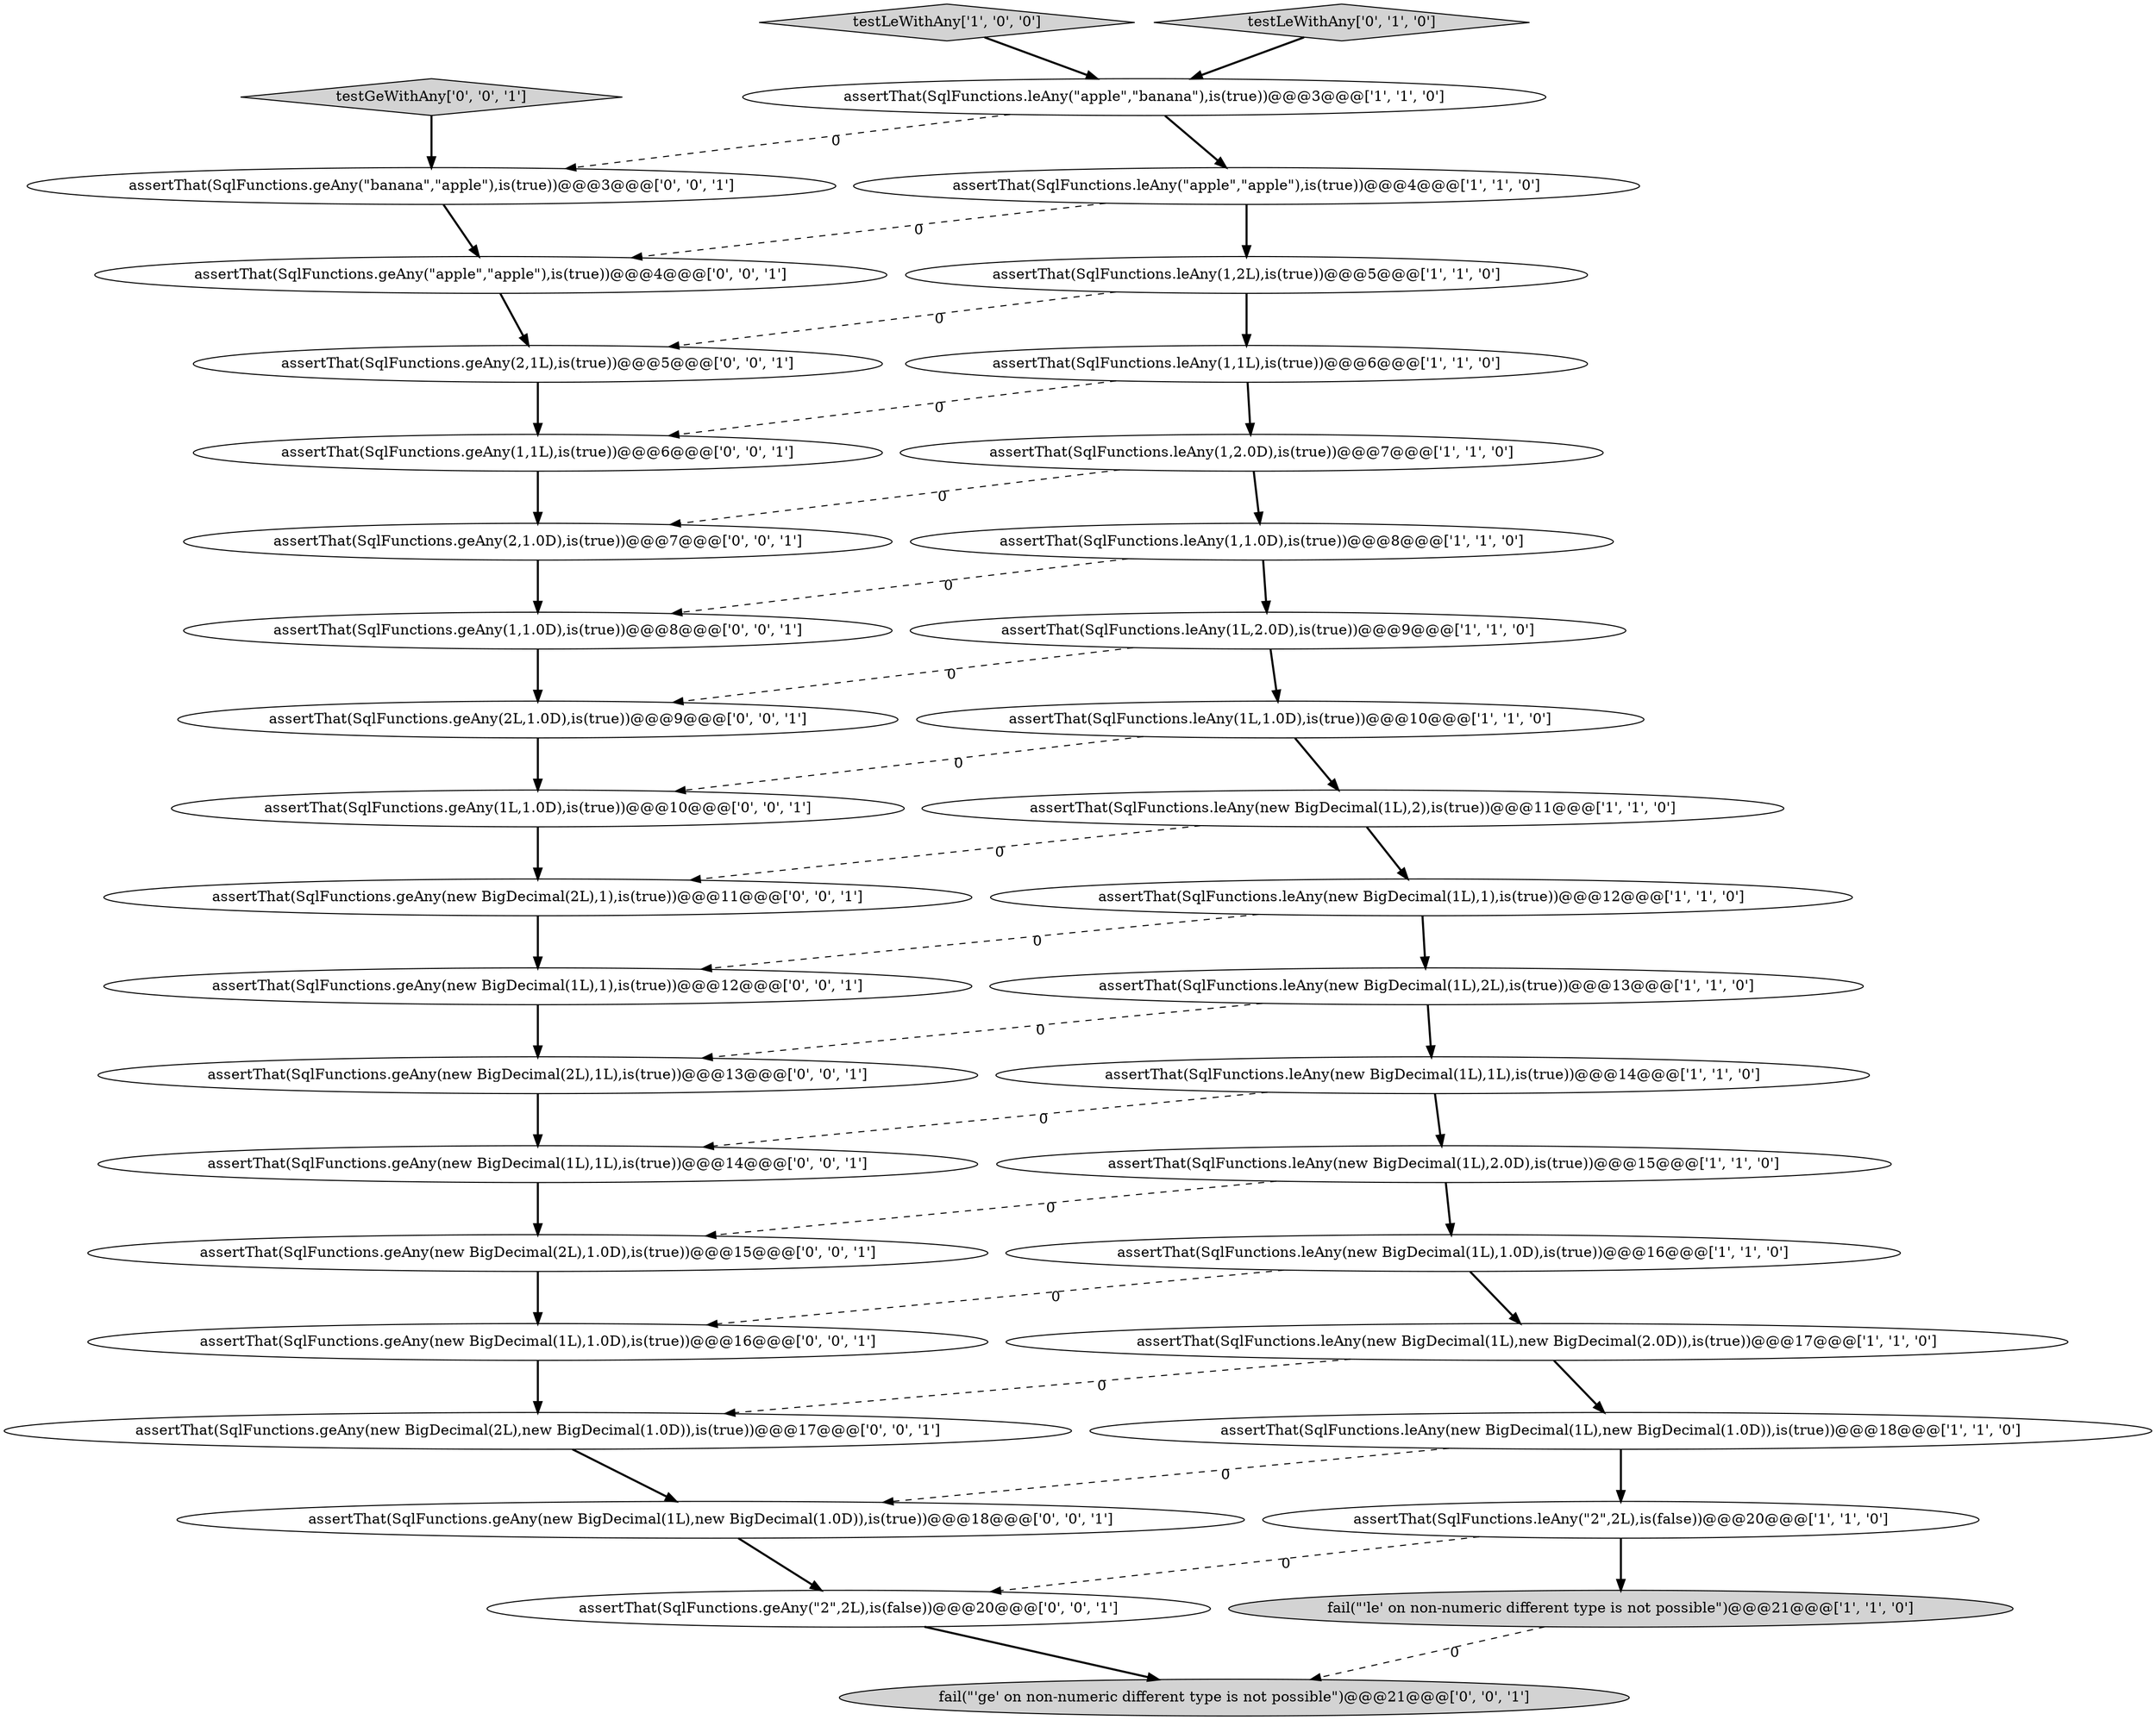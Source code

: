digraph {
35 [style = filled, label = "assertThat(SqlFunctions.geAny(new BigDecimal(1L),1.0D),is(true))@@@16@@@['0', '0', '1']", fillcolor = white, shape = ellipse image = "AAA0AAABBB3BBB"];
12 [style = filled, label = "fail(\"'le' on non-numeric different type is not possible\")@@@21@@@['1', '1', '0']", fillcolor = lightgray, shape = ellipse image = "AAA0AAABBB1BBB"];
0 [style = filled, label = "assertThat(SqlFunctions.leAny(1L,1.0D),is(true))@@@10@@@['1', '1', '0']", fillcolor = white, shape = ellipse image = "AAA0AAABBB1BBB"];
5 [style = filled, label = "assertThat(SqlFunctions.leAny(new BigDecimal(1L),new BigDecimal(1.0D)),is(true))@@@18@@@['1', '1', '0']", fillcolor = white, shape = ellipse image = "AAA0AAABBB1BBB"];
1 [style = filled, label = "assertThat(SqlFunctions.leAny(\"2\",2L),is(false))@@@20@@@['1', '1', '0']", fillcolor = white, shape = ellipse image = "AAA0AAABBB1BBB"];
29 [style = filled, label = "assertThat(SqlFunctions.geAny(new BigDecimal(2L),1.0D),is(true))@@@15@@@['0', '0', '1']", fillcolor = white, shape = ellipse image = "AAA0AAABBB3BBB"];
10 [style = filled, label = "testLeWithAny['1', '0', '0']", fillcolor = lightgray, shape = diamond image = "AAA0AAABBB1BBB"];
33 [style = filled, label = "assertThat(SqlFunctions.geAny(new BigDecimal(2L),1),is(true))@@@11@@@['0', '0', '1']", fillcolor = white, shape = ellipse image = "AAA0AAABBB3BBB"];
2 [style = filled, label = "assertThat(SqlFunctions.leAny(new BigDecimal(1L),2.0D),is(true))@@@15@@@['1', '1', '0']", fillcolor = white, shape = ellipse image = "AAA0AAABBB1BBB"];
24 [style = filled, label = "assertThat(SqlFunctions.geAny(\"banana\",\"apple\"),is(true))@@@3@@@['0', '0', '1']", fillcolor = white, shape = ellipse image = "AAA0AAABBB3BBB"];
19 [style = filled, label = "testLeWithAny['0', '1', '0']", fillcolor = lightgray, shape = diamond image = "AAA0AAABBB2BBB"];
8 [style = filled, label = "assertThat(SqlFunctions.leAny(new BigDecimal(1L),1L),is(true))@@@14@@@['1', '1', '0']", fillcolor = white, shape = ellipse image = "AAA0AAABBB1BBB"];
23 [style = filled, label = "assertThat(SqlFunctions.geAny(\"2\",2L),is(false))@@@20@@@['0', '0', '1']", fillcolor = white, shape = ellipse image = "AAA0AAABBB3BBB"];
32 [style = filled, label = "assertThat(SqlFunctions.geAny(2,1L),is(true))@@@5@@@['0', '0', '1']", fillcolor = white, shape = ellipse image = "AAA0AAABBB3BBB"];
20 [style = filled, label = "assertThat(SqlFunctions.geAny(new BigDecimal(2L),new BigDecimal(1.0D)),is(true))@@@17@@@['0', '0', '1']", fillcolor = white, shape = ellipse image = "AAA0AAABBB3BBB"];
28 [style = filled, label = "assertThat(SqlFunctions.geAny(new BigDecimal(1L),1L),is(true))@@@14@@@['0', '0', '1']", fillcolor = white, shape = ellipse image = "AAA0AAABBB3BBB"];
14 [style = filled, label = "assertThat(SqlFunctions.leAny(new BigDecimal(1L),2),is(true))@@@11@@@['1', '1', '0']", fillcolor = white, shape = ellipse image = "AAA0AAABBB1BBB"];
11 [style = filled, label = "assertThat(SqlFunctions.leAny(new BigDecimal(1L),2L),is(true))@@@13@@@['1', '1', '0']", fillcolor = white, shape = ellipse image = "AAA0AAABBB1BBB"];
25 [style = filled, label = "assertThat(SqlFunctions.geAny(new BigDecimal(1L),new BigDecimal(1.0D)),is(true))@@@18@@@['0', '0', '1']", fillcolor = white, shape = ellipse image = "AAA0AAABBB3BBB"];
22 [style = filled, label = "assertThat(SqlFunctions.geAny(1L,1.0D),is(true))@@@10@@@['0', '0', '1']", fillcolor = white, shape = ellipse image = "AAA0AAABBB3BBB"];
7 [style = filled, label = "assertThat(SqlFunctions.leAny(new BigDecimal(1L),1),is(true))@@@12@@@['1', '1', '0']", fillcolor = white, shape = ellipse image = "AAA0AAABBB1BBB"];
21 [style = filled, label = "assertThat(SqlFunctions.geAny(2,1.0D),is(true))@@@7@@@['0', '0', '1']", fillcolor = white, shape = ellipse image = "AAA0AAABBB3BBB"];
31 [style = filled, label = "assertThat(SqlFunctions.geAny(new BigDecimal(2L),1L),is(true))@@@13@@@['0', '0', '1']", fillcolor = white, shape = ellipse image = "AAA0AAABBB3BBB"];
36 [style = filled, label = "assertThat(SqlFunctions.geAny(1,1.0D),is(true))@@@8@@@['0', '0', '1']", fillcolor = white, shape = ellipse image = "AAA0AAABBB3BBB"];
37 [style = filled, label = "assertThat(SqlFunctions.geAny(2L,1.0D),is(true))@@@9@@@['0', '0', '1']", fillcolor = white, shape = ellipse image = "AAA0AAABBB3BBB"];
16 [style = filled, label = "assertThat(SqlFunctions.leAny(1,1.0D),is(true))@@@8@@@['1', '1', '0']", fillcolor = white, shape = ellipse image = "AAA0AAABBB1BBB"];
3 [style = filled, label = "assertThat(SqlFunctions.leAny(1,2.0D),is(true))@@@7@@@['1', '1', '0']", fillcolor = white, shape = ellipse image = "AAA0AAABBB1BBB"];
6 [style = filled, label = "assertThat(SqlFunctions.leAny(1,1L),is(true))@@@6@@@['1', '1', '0']", fillcolor = white, shape = ellipse image = "AAA0AAABBB1BBB"];
38 [style = filled, label = "fail(\"'ge' on non-numeric different type is not possible\")@@@21@@@['0', '0', '1']", fillcolor = lightgray, shape = ellipse image = "AAA0AAABBB3BBB"];
34 [style = filled, label = "assertThat(SqlFunctions.geAny(1,1L),is(true))@@@6@@@['0', '0', '1']", fillcolor = white, shape = ellipse image = "AAA0AAABBB3BBB"];
27 [style = filled, label = "testGeWithAny['0', '0', '1']", fillcolor = lightgray, shape = diamond image = "AAA0AAABBB3BBB"];
4 [style = filled, label = "assertThat(SqlFunctions.leAny(\"apple\",\"apple\"),is(true))@@@4@@@['1', '1', '0']", fillcolor = white, shape = ellipse image = "AAA0AAABBB1BBB"];
13 [style = filled, label = "assertThat(SqlFunctions.leAny(\"apple\",\"banana\"),is(true))@@@3@@@['1', '1', '0']", fillcolor = white, shape = ellipse image = "AAA0AAABBB1BBB"];
18 [style = filled, label = "assertThat(SqlFunctions.leAny(1L,2.0D),is(true))@@@9@@@['1', '1', '0']", fillcolor = white, shape = ellipse image = "AAA0AAABBB1BBB"];
30 [style = filled, label = "assertThat(SqlFunctions.geAny(\"apple\",\"apple\"),is(true))@@@4@@@['0', '0', '1']", fillcolor = white, shape = ellipse image = "AAA0AAABBB3BBB"];
9 [style = filled, label = "assertThat(SqlFunctions.leAny(1,2L),is(true))@@@5@@@['1', '1', '0']", fillcolor = white, shape = ellipse image = "AAA0AAABBB1BBB"];
15 [style = filled, label = "assertThat(SqlFunctions.leAny(new BigDecimal(1L),1.0D),is(true))@@@16@@@['1', '1', '0']", fillcolor = white, shape = ellipse image = "AAA0AAABBB1BBB"];
17 [style = filled, label = "assertThat(SqlFunctions.leAny(new BigDecimal(1L),new BigDecimal(2.0D)),is(true))@@@17@@@['1', '1', '0']", fillcolor = white, shape = ellipse image = "AAA0AAABBB1BBB"];
26 [style = filled, label = "assertThat(SqlFunctions.geAny(new BigDecimal(1L),1),is(true))@@@12@@@['0', '0', '1']", fillcolor = white, shape = ellipse image = "AAA0AAABBB3BBB"];
12->38 [style = dashed, label="0"];
4->9 [style = bold, label=""];
6->3 [style = bold, label=""];
28->29 [style = bold, label=""];
17->5 [style = bold, label=""];
22->33 [style = bold, label=""];
16->18 [style = bold, label=""];
7->11 [style = bold, label=""];
3->21 [style = dashed, label="0"];
35->20 [style = bold, label=""];
25->23 [style = bold, label=""];
4->30 [style = dashed, label="0"];
30->32 [style = bold, label=""];
5->25 [style = dashed, label="0"];
32->34 [style = bold, label=""];
6->34 [style = dashed, label="0"];
3->16 [style = bold, label=""];
8->28 [style = dashed, label="0"];
14->33 [style = dashed, label="0"];
20->25 [style = bold, label=""];
0->22 [style = dashed, label="0"];
9->32 [style = dashed, label="0"];
9->6 [style = bold, label=""];
24->30 [style = bold, label=""];
14->7 [style = bold, label=""];
33->26 [style = bold, label=""];
15->35 [style = dashed, label="0"];
5->1 [style = bold, label=""];
37->22 [style = bold, label=""];
15->17 [style = bold, label=""];
0->14 [style = bold, label=""];
26->31 [style = bold, label=""];
13->24 [style = dashed, label="0"];
21->36 [style = bold, label=""];
19->13 [style = bold, label=""];
17->20 [style = dashed, label="0"];
8->2 [style = bold, label=""];
10->13 [style = bold, label=""];
11->31 [style = dashed, label="0"];
2->29 [style = dashed, label="0"];
23->38 [style = bold, label=""];
2->15 [style = bold, label=""];
16->36 [style = dashed, label="0"];
1->12 [style = bold, label=""];
18->37 [style = dashed, label="0"];
11->8 [style = bold, label=""];
27->24 [style = bold, label=""];
36->37 [style = bold, label=""];
31->28 [style = bold, label=""];
29->35 [style = bold, label=""];
7->26 [style = dashed, label="0"];
1->23 [style = dashed, label="0"];
18->0 [style = bold, label=""];
34->21 [style = bold, label=""];
13->4 [style = bold, label=""];
}
